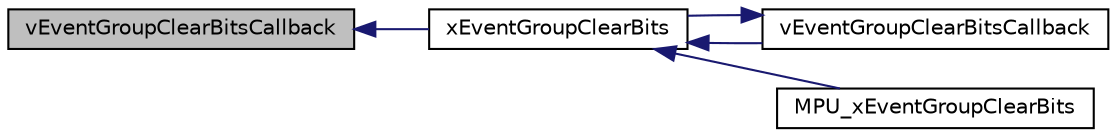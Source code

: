digraph "vEventGroupClearBitsCallback"
{
  edge [fontname="Helvetica",fontsize="10",labelfontname="Helvetica",labelfontsize="10"];
  node [fontname="Helvetica",fontsize="10",shape=record];
  rankdir="LR";
  Node3 [label="vEventGroupClearBitsCallback",height=0.2,width=0.4,color="black", fillcolor="grey75", style="filled", fontcolor="black"];
  Node3 -> Node4 [dir="back",color="midnightblue",fontsize="10",style="solid",fontname="Helvetica"];
  Node4 [label="xEventGroupClearBits",height=0.2,width=0.4,color="black", fillcolor="white", style="filled",URL="$event__groups_8h.html#a0fb72cfdd4f0d5f86d955fc3af448f2a"];
  Node4 -> Node5 [dir="back",color="midnightblue",fontsize="10",style="solid",fontname="Helvetica"];
  Node5 [label="vEventGroupClearBitsCallback",height=0.2,width=0.4,color="black", fillcolor="white", style="filled",URL="$event__groups_8h.html#a9187a137998183178320167de254cce9"];
  Node5 -> Node4 [dir="back",color="midnightblue",fontsize="10",style="solid",fontname="Helvetica"];
  Node4 -> Node6 [dir="back",color="midnightblue",fontsize="10",style="solid",fontname="Helvetica"];
  Node6 [label="MPU_xEventGroupClearBits",height=0.2,width=0.4,color="black", fillcolor="white", style="filled",URL="$mpu__wrappers_8c.html#ad3779b376e213e0868c55cd1f816bfb8"];
}
